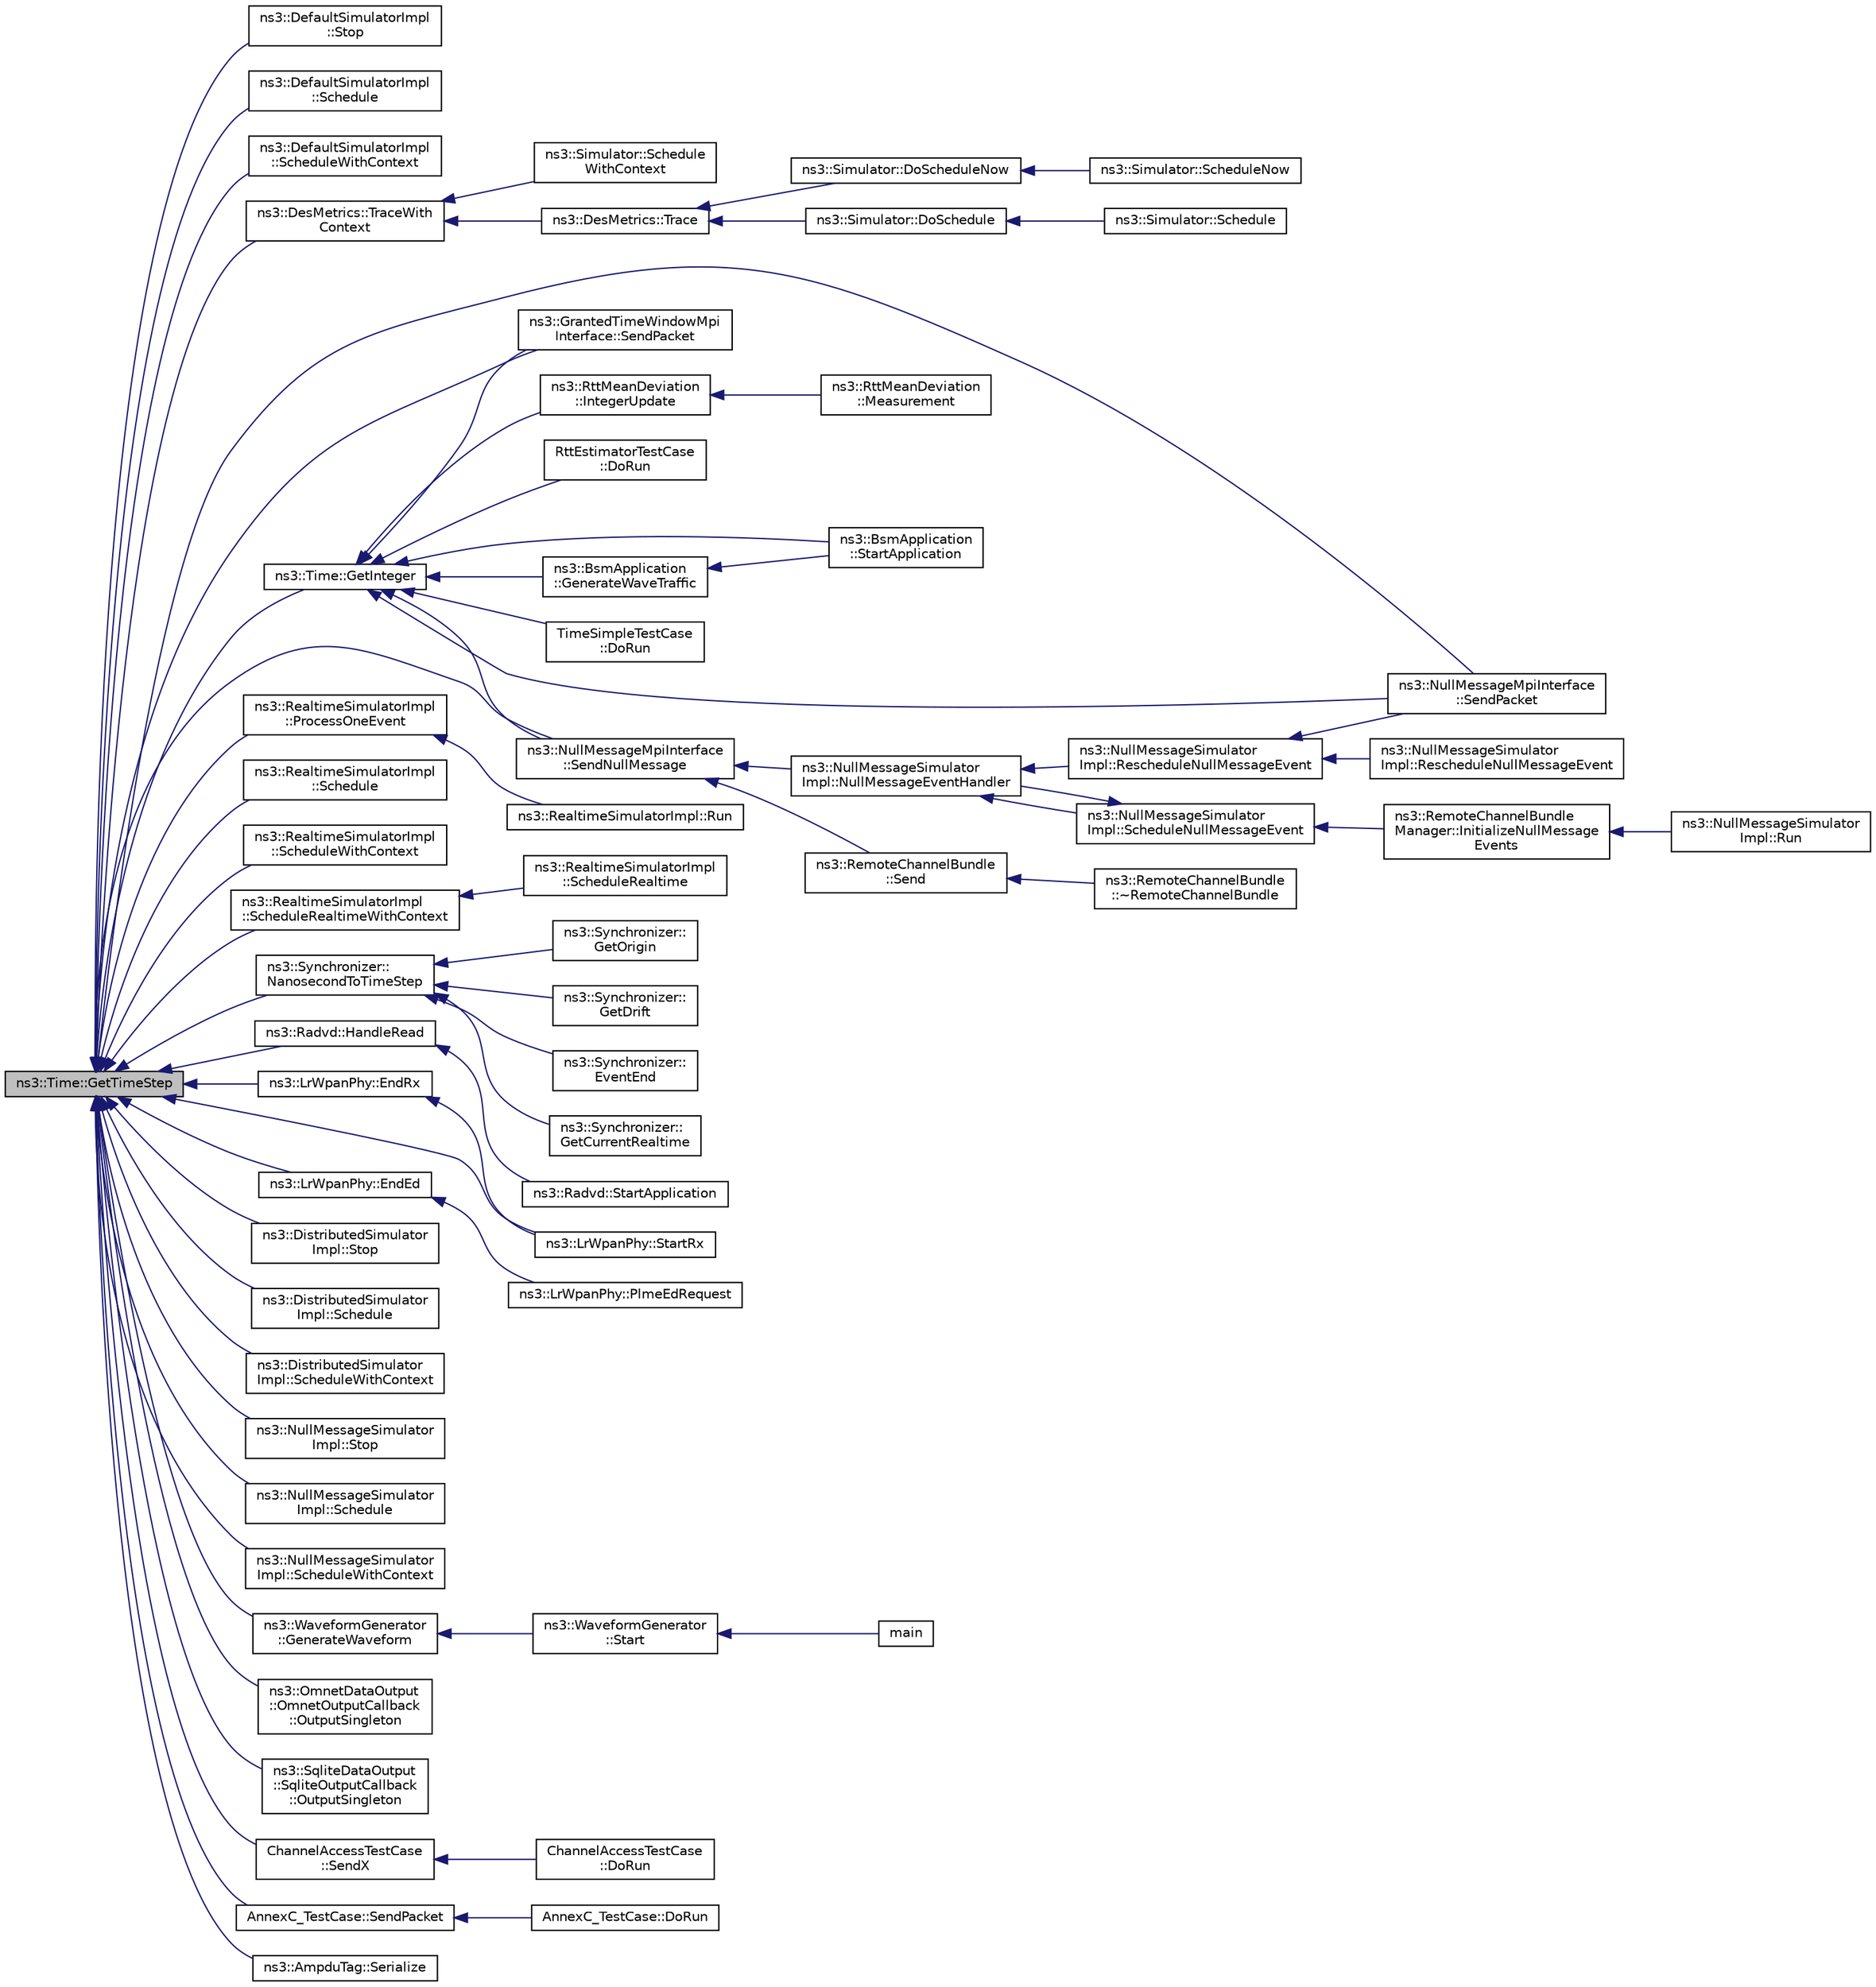 digraph "ns3::Time::GetTimeStep"
{
  edge [fontname="Helvetica",fontsize="10",labelfontname="Helvetica",labelfontsize="10"];
  node [fontname="Helvetica",fontsize="10",shape=record];
  rankdir="LR";
  Node1 [label="ns3::Time::GetTimeStep",height=0.2,width=0.4,color="black", fillcolor="grey75", style="filled", fontcolor="black"];
  Node1 -> Node2 [dir="back",color="midnightblue",fontsize="10",style="solid"];
  Node2 [label="ns3::DefaultSimulatorImpl\l::Stop",height=0.2,width=0.4,color="black", fillcolor="white", style="filled",URL="$de/d04/classns3_1_1DefaultSimulatorImpl.html#a2fbb62a5fc30f2bc09fe68a6346eab79"];
  Node1 -> Node3 [dir="back",color="midnightblue",fontsize="10",style="solid"];
  Node3 [label="ns3::DefaultSimulatorImpl\l::Schedule",height=0.2,width=0.4,color="black", fillcolor="white", style="filled",URL="$de/d04/classns3_1_1DefaultSimulatorImpl.html#acb4b859e485d6319db25356ff8572cad"];
  Node1 -> Node4 [dir="back",color="midnightblue",fontsize="10",style="solid"];
  Node4 [label="ns3::DefaultSimulatorImpl\l::ScheduleWithContext",height=0.2,width=0.4,color="black", fillcolor="white", style="filled",URL="$de/d04/classns3_1_1DefaultSimulatorImpl.html#a94fec0f49d640c8e8067748bd91d97c2"];
  Node1 -> Node5 [dir="back",color="midnightblue",fontsize="10",style="solid"];
  Node5 [label="ns3::DesMetrics::TraceWith\lContext",height=0.2,width=0.4,color="black", fillcolor="white", style="filled",URL="$d5/d69/classns3_1_1DesMetrics.html#abc404d9eee92f4e8fd67f5d200490ed6"];
  Node5 -> Node6 [dir="back",color="midnightblue",fontsize="10",style="solid"];
  Node6 [label="ns3::DesMetrics::Trace",height=0.2,width=0.4,color="black", fillcolor="white", style="filled",URL="$d5/d69/classns3_1_1DesMetrics.html#ab7c6c097412d0398affbc9f8d2643160"];
  Node6 -> Node7 [dir="back",color="midnightblue",fontsize="10",style="solid"];
  Node7 [label="ns3::Simulator::DoSchedule",height=0.2,width=0.4,color="black", fillcolor="white", style="filled",URL="$d7/deb/classns3_1_1Simulator.html#a47af23973938819bdc89cb2807e09ed5"];
  Node7 -> Node8 [dir="back",color="midnightblue",fontsize="10",style="solid"];
  Node8 [label="ns3::Simulator::Schedule",height=0.2,width=0.4,color="black", fillcolor="white", style="filled",URL="$d7/deb/classns3_1_1Simulator.html#a81c1ade622b5266d81908b2a99a330d2"];
  Node6 -> Node9 [dir="back",color="midnightblue",fontsize="10",style="solid"];
  Node9 [label="ns3::Simulator::DoScheduleNow",height=0.2,width=0.4,color="black", fillcolor="white", style="filled",URL="$d7/deb/classns3_1_1Simulator.html#a9377ee62d67f7923318c4313a3b285f8"];
  Node9 -> Node10 [dir="back",color="midnightblue",fontsize="10",style="solid"];
  Node10 [label="ns3::Simulator::ScheduleNow",height=0.2,width=0.4,color="black", fillcolor="white", style="filled",URL="$d7/deb/classns3_1_1Simulator.html#af7d8e897bfd150f3113cf207be7742f6"];
  Node5 -> Node11 [dir="back",color="midnightblue",fontsize="10",style="solid"];
  Node11 [label="ns3::Simulator::Schedule\lWithContext",height=0.2,width=0.4,color="black", fillcolor="white", style="filled",URL="$d7/deb/classns3_1_1Simulator.html#a5ba9b2de598375791433f1bb9ba9ca83"];
  Node1 -> Node12 [dir="back",color="midnightblue",fontsize="10",style="solid"];
  Node12 [label="ns3::Time::GetInteger",height=0.2,width=0.4,color="black", fillcolor="white", style="filled",URL="$dc/d04/classns3_1_1Time.html#a8c88e10860be3bc0cfabdbd92df42cff"];
  Node12 -> Node13 [dir="back",color="midnightblue",fontsize="10",style="solid"];
  Node13 [label="TimeSimpleTestCase\l::DoRun",height=0.2,width=0.4,color="black", fillcolor="white", style="filled",URL="$d7/d25/classTimeSimpleTestCase.html#a4420daddc0f37503638626397ec83f41",tooltip="Implementation to actually run this TestCase. "];
  Node12 -> Node14 [dir="back",color="midnightblue",fontsize="10",style="solid"];
  Node14 [label="ns3::RttMeanDeviation\l::IntegerUpdate",height=0.2,width=0.4,color="black", fillcolor="white", style="filled",URL="$d5/d30/classns3_1_1RttMeanDeviation.html#af64f76fb0e39c735425f56add7e6bdd0"];
  Node14 -> Node15 [dir="back",color="midnightblue",fontsize="10",style="solid"];
  Node15 [label="ns3::RttMeanDeviation\l::Measurement",height=0.2,width=0.4,color="black", fillcolor="white", style="filled",URL="$d5/d30/classns3_1_1RttMeanDeviation.html#a3e727dacebe30903b9c7ea084564c4e8",tooltip="Add a new measurement to the estimator. "];
  Node12 -> Node16 [dir="back",color="midnightblue",fontsize="10",style="solid"];
  Node16 [label="RttEstimatorTestCase\l::DoRun",height=0.2,width=0.4,color="black", fillcolor="white", style="filled",URL="$dc/dc8/classRttEstimatorTestCase.html#a0f7b32f862450cf750923c9be8ec0918",tooltip="Implementation to actually run this TestCase. "];
  Node12 -> Node17 [dir="back",color="midnightblue",fontsize="10",style="solid"];
  Node17 [label="ns3::GrantedTimeWindowMpi\lInterface::SendPacket",height=0.2,width=0.4,color="black", fillcolor="white", style="filled",URL="$da/db3/classns3_1_1GrantedTimeWindowMpiInterface.html#ac3b6bb4ae10c6e49001d664871b201c6"];
  Node12 -> Node18 [dir="back",color="midnightblue",fontsize="10",style="solid"];
  Node18 [label="ns3::NullMessageMpiInterface\l::SendPacket",height=0.2,width=0.4,color="black", fillcolor="white", style="filled",URL="$d0/d9f/classns3_1_1NullMessageMpiInterface.html#a5bef503661f681b69f0c69abda3ed25a"];
  Node12 -> Node19 [dir="back",color="midnightblue",fontsize="10",style="solid"];
  Node19 [label="ns3::NullMessageMpiInterface\l::SendNullMessage",height=0.2,width=0.4,color="black", fillcolor="white", style="filled",URL="$d0/d9f/classns3_1_1NullMessageMpiInterface.html#a92aad3a1cd808f9434cb231887f830de",tooltip="Send a Null Message to across the specified bundle. "];
  Node19 -> Node20 [dir="back",color="midnightblue",fontsize="10",style="solid"];
  Node20 [label="ns3::NullMessageSimulator\lImpl::NullMessageEventHandler",height=0.2,width=0.4,color="black", fillcolor="white", style="filled",URL="$db/dea/classns3_1_1NullMessageSimulatorImpl.html#a9bbef7568522f12c33d676e9e5108e2d"];
  Node20 -> Node21 [dir="back",color="midnightblue",fontsize="10",style="solid"];
  Node21 [label="ns3::NullMessageSimulator\lImpl::ScheduleNullMessageEvent",height=0.2,width=0.4,color="black", fillcolor="white", style="filled",URL="$db/dea/classns3_1_1NullMessageSimulatorImpl.html#af281eadb697cd73293300c30b6bd975d"];
  Node21 -> Node20 [dir="back",color="midnightblue",fontsize="10",style="solid"];
  Node21 -> Node22 [dir="back",color="midnightblue",fontsize="10",style="solid"];
  Node22 [label="ns3::RemoteChannelBundle\lManager::InitializeNullMessage\lEvents",height=0.2,width=0.4,color="black", fillcolor="white", style="filled",URL="$d0/d89/classns3_1_1RemoteChannelBundleManager.html#a5a1591054edf61b8d81c85a425a5dae8"];
  Node22 -> Node23 [dir="back",color="midnightblue",fontsize="10",style="solid"];
  Node23 [label="ns3::NullMessageSimulator\lImpl::Run",height=0.2,width=0.4,color="black", fillcolor="white", style="filled",URL="$db/dea/classns3_1_1NullMessageSimulatorImpl.html#ab6919d906d7706a688b4452127860b77"];
  Node20 -> Node24 [dir="back",color="midnightblue",fontsize="10",style="solid"];
  Node24 [label="ns3::NullMessageSimulator\lImpl::RescheduleNullMessageEvent",height=0.2,width=0.4,color="black", fillcolor="white", style="filled",URL="$db/dea/classns3_1_1NullMessageSimulatorImpl.html#addc65b52a532801e4f2dc1fdffce2a66"];
  Node24 -> Node18 [dir="back",color="midnightblue",fontsize="10",style="solid"];
  Node24 -> Node25 [dir="back",color="midnightblue",fontsize="10",style="solid"];
  Node25 [label="ns3::NullMessageSimulator\lImpl::RescheduleNullMessageEvent",height=0.2,width=0.4,color="black", fillcolor="white", style="filled",URL="$db/dea/classns3_1_1NullMessageSimulatorImpl.html#ac1c623f5285e8f7e663f116f35fc915a"];
  Node19 -> Node26 [dir="back",color="midnightblue",fontsize="10",style="solid"];
  Node26 [label="ns3::RemoteChannelBundle\l::Send",height=0.2,width=0.4,color="black", fillcolor="white", style="filled",URL="$d6/d78/classns3_1_1RemoteChannelBundle.html#aafe14f486b07e9ae81ab6667de7ddaf3"];
  Node26 -> Node27 [dir="back",color="midnightblue",fontsize="10",style="solid"];
  Node27 [label="ns3::RemoteChannelBundle\l::~RemoteChannelBundle",height=0.2,width=0.4,color="black", fillcolor="white", style="filled",URL="$d6/d78/classns3_1_1RemoteChannelBundle.html#a05c6c262d09634c3e08e1fce48c7b9ec"];
  Node12 -> Node28 [dir="back",color="midnightblue",fontsize="10",style="solid"];
  Node28 [label="ns3::BsmApplication\l::StartApplication",height=0.2,width=0.4,color="black", fillcolor="white", style="filled",URL="$d9/ddb/classns3_1_1BsmApplication.html#a2caf2e381d781dfde58e39f19a220523",tooltip="Called at time specified by Start. "];
  Node12 -> Node29 [dir="back",color="midnightblue",fontsize="10",style="solid"];
  Node29 [label="ns3::BsmApplication\l::GenerateWaveTraffic",height=0.2,width=0.4,color="black", fillcolor="white", style="filled",URL="$d9/ddb/classns3_1_1BsmApplication.html#a22a009e7512e5df69dd9b81f96d15f51",tooltip="Creates and transmits a WAVE BSM packet. "];
  Node29 -> Node28 [dir="back",color="midnightblue",fontsize="10",style="solid"];
  Node1 -> Node30 [dir="back",color="midnightblue",fontsize="10",style="solid"];
  Node30 [label="ns3::RealtimeSimulatorImpl\l::ProcessOneEvent",height=0.2,width=0.4,color="black", fillcolor="white", style="filled",URL="$da/d73/classns3_1_1RealtimeSimulatorImpl.html#ad30d0398ff4f58cb4896337169732c72"];
  Node30 -> Node31 [dir="back",color="midnightblue",fontsize="10",style="solid"];
  Node31 [label="ns3::RealtimeSimulatorImpl::Run",height=0.2,width=0.4,color="black", fillcolor="white", style="filled",URL="$da/d73/classns3_1_1RealtimeSimulatorImpl.html#a5f508debc94903fc12c5a52890c9e839"];
  Node1 -> Node32 [dir="back",color="midnightblue",fontsize="10",style="solid"];
  Node32 [label="ns3::RealtimeSimulatorImpl\l::Schedule",height=0.2,width=0.4,color="black", fillcolor="white", style="filled",URL="$da/d73/classns3_1_1RealtimeSimulatorImpl.html#a2ff9f754084280c9f478cc7028cce3bf"];
  Node1 -> Node33 [dir="back",color="midnightblue",fontsize="10",style="solid"];
  Node33 [label="ns3::RealtimeSimulatorImpl\l::ScheduleWithContext",height=0.2,width=0.4,color="black", fillcolor="white", style="filled",URL="$da/d73/classns3_1_1RealtimeSimulatorImpl.html#a15a78217382eeb5cd45722e57b8f4946"];
  Node1 -> Node34 [dir="back",color="midnightblue",fontsize="10",style="solid"];
  Node34 [label="ns3::RealtimeSimulatorImpl\l::ScheduleRealtimeWithContext",height=0.2,width=0.4,color="black", fillcolor="white", style="filled",URL="$da/d73/classns3_1_1RealtimeSimulatorImpl.html#aa1b515c0e2a8a28495375c45e3eb579b"];
  Node34 -> Node35 [dir="back",color="midnightblue",fontsize="10",style="solid"];
  Node35 [label="ns3::RealtimeSimulatorImpl\l::ScheduleRealtime",height=0.2,width=0.4,color="black", fillcolor="white", style="filled",URL="$da/d73/classns3_1_1RealtimeSimulatorImpl.html#a06c825f23ff29bf9fe72652f8fd3b72f"];
  Node1 -> Node36 [dir="back",color="midnightblue",fontsize="10",style="solid"];
  Node36 [label="ns3::Synchronizer::\lNanosecondToTimeStep",height=0.2,width=0.4,color="black", fillcolor="white", style="filled",URL="$df/d6a/classns3_1_1Synchronizer.html#a840950d82ffdeb0f42ad085ee9268e2b",tooltip="Convert a normalized nanosecond time step into a simulator time step (in Time resolution units)..."];
  Node36 -> Node37 [dir="back",color="midnightblue",fontsize="10",style="solid"];
  Node37 [label="ns3::Synchronizer::\lGetCurrentRealtime",height=0.2,width=0.4,color="black", fillcolor="white", style="filled",URL="$df/d6a/classns3_1_1Synchronizer.html#a9199c28473a6298009ef8210b02c23c5",tooltip="Retrieve the value of the origin of the underlying normalized wall clock time in simulator timestep u..."];
  Node36 -> Node38 [dir="back",color="midnightblue",fontsize="10",style="solid"];
  Node38 [label="ns3::Synchronizer::\lGetOrigin",height=0.2,width=0.4,color="black", fillcolor="white", style="filled",URL="$df/d6a/classns3_1_1Synchronizer.html#a59bfe6d62f571698c23c639950169a73",tooltip="Retrieve the value of the origin of the simulation time in Time.resolution units. ..."];
  Node36 -> Node39 [dir="back",color="midnightblue",fontsize="10",style="solid"];
  Node39 [label="ns3::Synchronizer::\lGetDrift",height=0.2,width=0.4,color="black", fillcolor="white", style="filled",URL="$df/d6a/classns3_1_1Synchronizer.html#abcd1705e4558427df5db87fcee62a015",tooltip="Retrieve the difference between the real time clock used to synchronize the simulation and the simula..."];
  Node36 -> Node40 [dir="back",color="midnightblue",fontsize="10",style="solid"];
  Node40 [label="ns3::Synchronizer::\lEventEnd",height=0.2,width=0.4,color="black", fillcolor="white", style="filled",URL="$df/d6a/classns3_1_1Synchronizer.html#a2260b7a21248f210e9e99bfbc37ca255",tooltip="Ask the synchronizer to return the time step between the instant remembered during EventStart and now..."];
  Node1 -> Node41 [dir="back",color="midnightblue",fontsize="10",style="solid"];
  Node41 [label="ns3::Radvd::HandleRead",height=0.2,width=0.4,color="black", fillcolor="white", style="filled",URL="$d5/dd8/classns3_1_1Radvd.html#a75cc828bc07117551ab886d986590045",tooltip="Handle received packet, especially router solicitation. "];
  Node41 -> Node42 [dir="back",color="midnightblue",fontsize="10",style="solid"];
  Node42 [label="ns3::Radvd::StartApplication",height=0.2,width=0.4,color="black", fillcolor="white", style="filled",URL="$d5/dd8/classns3_1_1Radvd.html#ab3d7cd100356262e43c24e608ef1aff4",tooltip="Start the application. "];
  Node1 -> Node43 [dir="back",color="midnightblue",fontsize="10",style="solid"];
  Node43 [label="ns3::LrWpanPhy::StartRx",height=0.2,width=0.4,color="black", fillcolor="white", style="filled",URL="$d6/d61/classns3_1_1LrWpanPhy.html#a0009842c2fb1be73d1ad437ca0e28b73"];
  Node1 -> Node44 [dir="back",color="midnightblue",fontsize="10",style="solid"];
  Node44 [label="ns3::LrWpanPhy::EndRx",height=0.2,width=0.4,color="black", fillcolor="white", style="filled",URL="$d6/d61/classns3_1_1LrWpanPhy.html#a3a6d92e9b81bb3209b990e6ab12f37b3"];
  Node44 -> Node43 [dir="back",color="midnightblue",fontsize="10",style="solid"];
  Node1 -> Node45 [dir="back",color="midnightblue",fontsize="10",style="solid"];
  Node45 [label="ns3::LrWpanPhy::EndEd",height=0.2,width=0.4,color="black", fillcolor="white", style="filled",URL="$d6/d61/classns3_1_1LrWpanPhy.html#af0dc21f11ee72a14d71faf03f52ee312"];
  Node45 -> Node46 [dir="back",color="midnightblue",fontsize="10",style="solid"];
  Node46 [label="ns3::LrWpanPhy::PlmeEdRequest",height=0.2,width=0.4,color="black", fillcolor="white", style="filled",URL="$d6/d61/classns3_1_1LrWpanPhy.html#a344dd99555091413adab8834bdc11dea"];
  Node1 -> Node47 [dir="back",color="midnightblue",fontsize="10",style="solid"];
  Node47 [label="ns3::DistributedSimulator\lImpl::Stop",height=0.2,width=0.4,color="black", fillcolor="white", style="filled",URL="$d7/df7/classns3_1_1DistributedSimulatorImpl.html#ac5c3ff4918441cb0671ecd8d5d54d7df"];
  Node1 -> Node48 [dir="back",color="midnightblue",fontsize="10",style="solid"];
  Node48 [label="ns3::DistributedSimulator\lImpl::Schedule",height=0.2,width=0.4,color="black", fillcolor="white", style="filled",URL="$d7/df7/classns3_1_1DistributedSimulatorImpl.html#a274125ed69833d03e98c2e286daaa5ae"];
  Node1 -> Node49 [dir="back",color="midnightblue",fontsize="10",style="solid"];
  Node49 [label="ns3::DistributedSimulator\lImpl::ScheduleWithContext",height=0.2,width=0.4,color="black", fillcolor="white", style="filled",URL="$d7/df7/classns3_1_1DistributedSimulatorImpl.html#a4791d5cfa3ef2ea0e1d347e1253cbced"];
  Node1 -> Node17 [dir="back",color="midnightblue",fontsize="10",style="solid"];
  Node1 -> Node18 [dir="back",color="midnightblue",fontsize="10",style="solid"];
  Node1 -> Node19 [dir="back",color="midnightblue",fontsize="10",style="solid"];
  Node1 -> Node50 [dir="back",color="midnightblue",fontsize="10",style="solid"];
  Node50 [label="ns3::NullMessageSimulator\lImpl::Stop",height=0.2,width=0.4,color="black", fillcolor="white", style="filled",URL="$db/dea/classns3_1_1NullMessageSimulatorImpl.html#a1216d19d0217c35d58704f64ae728c13"];
  Node1 -> Node51 [dir="back",color="midnightblue",fontsize="10",style="solid"];
  Node51 [label="ns3::NullMessageSimulator\lImpl::Schedule",height=0.2,width=0.4,color="black", fillcolor="white", style="filled",URL="$db/dea/classns3_1_1NullMessageSimulatorImpl.html#a632295ee391bb8451dead5b7fb7168f2"];
  Node1 -> Node52 [dir="back",color="midnightblue",fontsize="10",style="solid"];
  Node52 [label="ns3::NullMessageSimulator\lImpl::ScheduleWithContext",height=0.2,width=0.4,color="black", fillcolor="white", style="filled",URL="$db/dea/classns3_1_1NullMessageSimulatorImpl.html#a8761d662824dc489d6417399c892949a"];
  Node1 -> Node53 [dir="back",color="midnightblue",fontsize="10",style="solid"];
  Node53 [label="ns3::WaveformGenerator\l::GenerateWaveform",height=0.2,width=0.4,color="black", fillcolor="white", style="filled",URL="$d4/dbc/classns3_1_1WaveformGenerator.html#a79891eacee028b286ba0c0473b15454c"];
  Node53 -> Node54 [dir="back",color="midnightblue",fontsize="10",style="solid"];
  Node54 [label="ns3::WaveformGenerator\l::Start",height=0.2,width=0.4,color="black", fillcolor="white", style="filled",URL="$d4/dbc/classns3_1_1WaveformGenerator.html#acae62e68efad9596b5714f291c9f23bb"];
  Node54 -> Node55 [dir="back",color="midnightblue",fontsize="10",style="solid"];
  Node55 [label="main",height=0.2,width=0.4,color="black", fillcolor="white", style="filled",URL="$d6/dd6/adhoc-aloha-ideal-phy-with-microwave-oven_8cc.html#a3c04138a5bfe5d72780bb7e82a18e627"];
  Node1 -> Node56 [dir="back",color="midnightblue",fontsize="10",style="solid"];
  Node56 [label="ns3::OmnetDataOutput\l::OmnetOutputCallback\l::OutputSingleton",height=0.2,width=0.4,color="black", fillcolor="white", style="filled",URL="$d7/d78/classns3_1_1OmnetDataOutput_1_1OmnetOutputCallback.html#ac62b32724391122997957f89ec75f9b1",tooltip="Generates a single data output. "];
  Node1 -> Node57 [dir="back",color="midnightblue",fontsize="10",style="solid"];
  Node57 [label="ns3::SqliteDataOutput\l::SqliteOutputCallback\l::OutputSingleton",height=0.2,width=0.4,color="black", fillcolor="white", style="filled",URL="$d6/d31/classns3_1_1SqliteDataOutput_1_1SqliteOutputCallback.html#a373cce8d5f70b3a021ee0c61d869d927",tooltip="Generates a single data output. "];
  Node1 -> Node58 [dir="back",color="midnightblue",fontsize="10",style="solid"];
  Node58 [label="ChannelAccessTestCase\l::SendX",height=0.2,width=0.4,color="black", fillcolor="white", style="filled",URL="$d3/d75/classChannelAccessTestCase.html#a372d321c372c644c86ff355e94704eaf"];
  Node58 -> Node59 [dir="back",color="midnightblue",fontsize="10",style="solid"];
  Node59 [label="ChannelAccessTestCase\l::DoRun",height=0.2,width=0.4,color="black", fillcolor="white", style="filled",URL="$d3/d75/classChannelAccessTestCase.html#ad3169383a172cbaf1ed6b94adbe9d33a",tooltip="Implementation to actually run this TestCase. "];
  Node1 -> Node60 [dir="back",color="midnightblue",fontsize="10",style="solid"];
  Node60 [label="AnnexC_TestCase::SendPacket",height=0.2,width=0.4,color="black", fillcolor="white", style="filled",URL="$dd/d0f/classAnnexC__TestCase.html#a6ad361d48194ad49b3856a12db4d4ea7"];
  Node60 -> Node61 [dir="back",color="midnightblue",fontsize="10",style="solid"];
  Node61 [label="AnnexC_TestCase::DoRun",height=0.2,width=0.4,color="black", fillcolor="white", style="filled",URL="$dd/d0f/classAnnexC__TestCase.html#a7b68ef07f88bcfece999dafba55020fa",tooltip="Implementation to actually run this TestCase. "];
  Node1 -> Node62 [dir="back",color="midnightblue",fontsize="10",style="solid"];
  Node62 [label="ns3::AmpduTag::Serialize",height=0.2,width=0.4,color="black", fillcolor="white", style="filled",URL="$df/d26/classns3_1_1AmpduTag.html#a6ff104a3b41cc261a6d727916989f4d3"];
}
